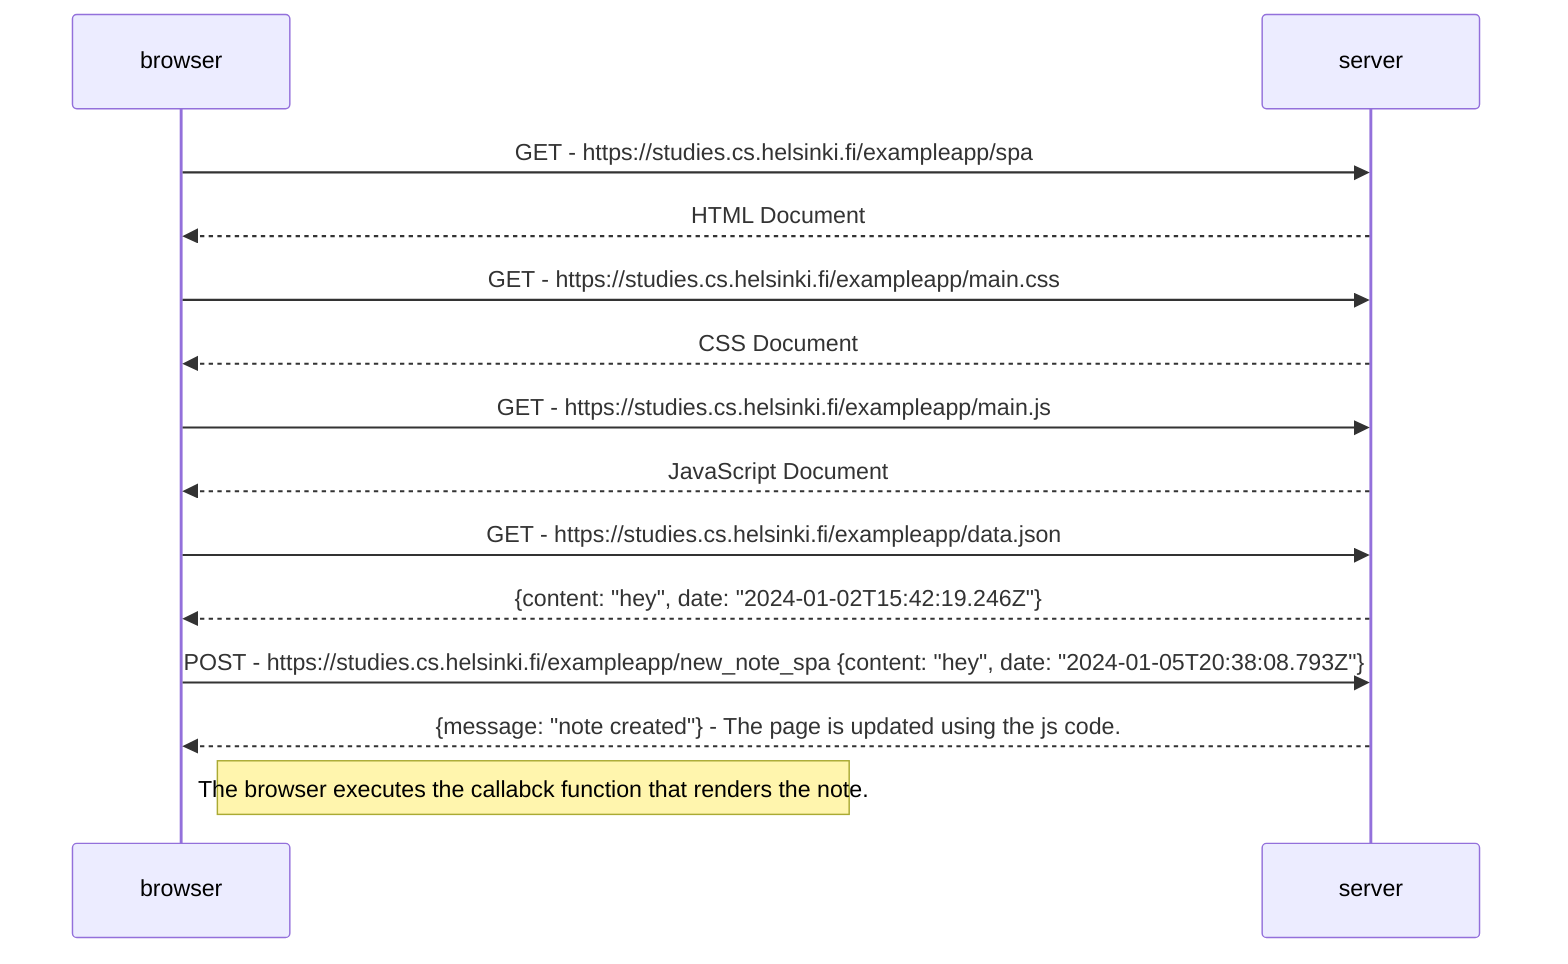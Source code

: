 sequenceDiagram
    participant browser
    participant server

    browser->>server: GET - https://studies.cs.helsinki.fi/exampleapp/spa
    server-->>browser: HTML Document

    browser->>server: GET - https://studies.cs.helsinki.fi/exampleapp/main.css
    server-->>browser: CSS Document

    browser->>server: GET - https://studies.cs.helsinki.fi/exampleapp/main.js
    server-->>browser: JavaScript Document

    browser->>server: GET - https://studies.cs.helsinki.fi/exampleapp/data.json
    server-->>browser: {content: "hey", date: "2024-01-02T15:42:19.246Z"}
    
    browser->>server: POST - https://studies.cs.helsinki.fi/exampleapp/new_note_spa {content: "hey", date: "2024-01-05T20:38:08.793Z"}
    server-->>browser: {message: "note created"} - The page is updated using the js code.

    Note right of browser:  The browser executes the callabck function that renders the note.